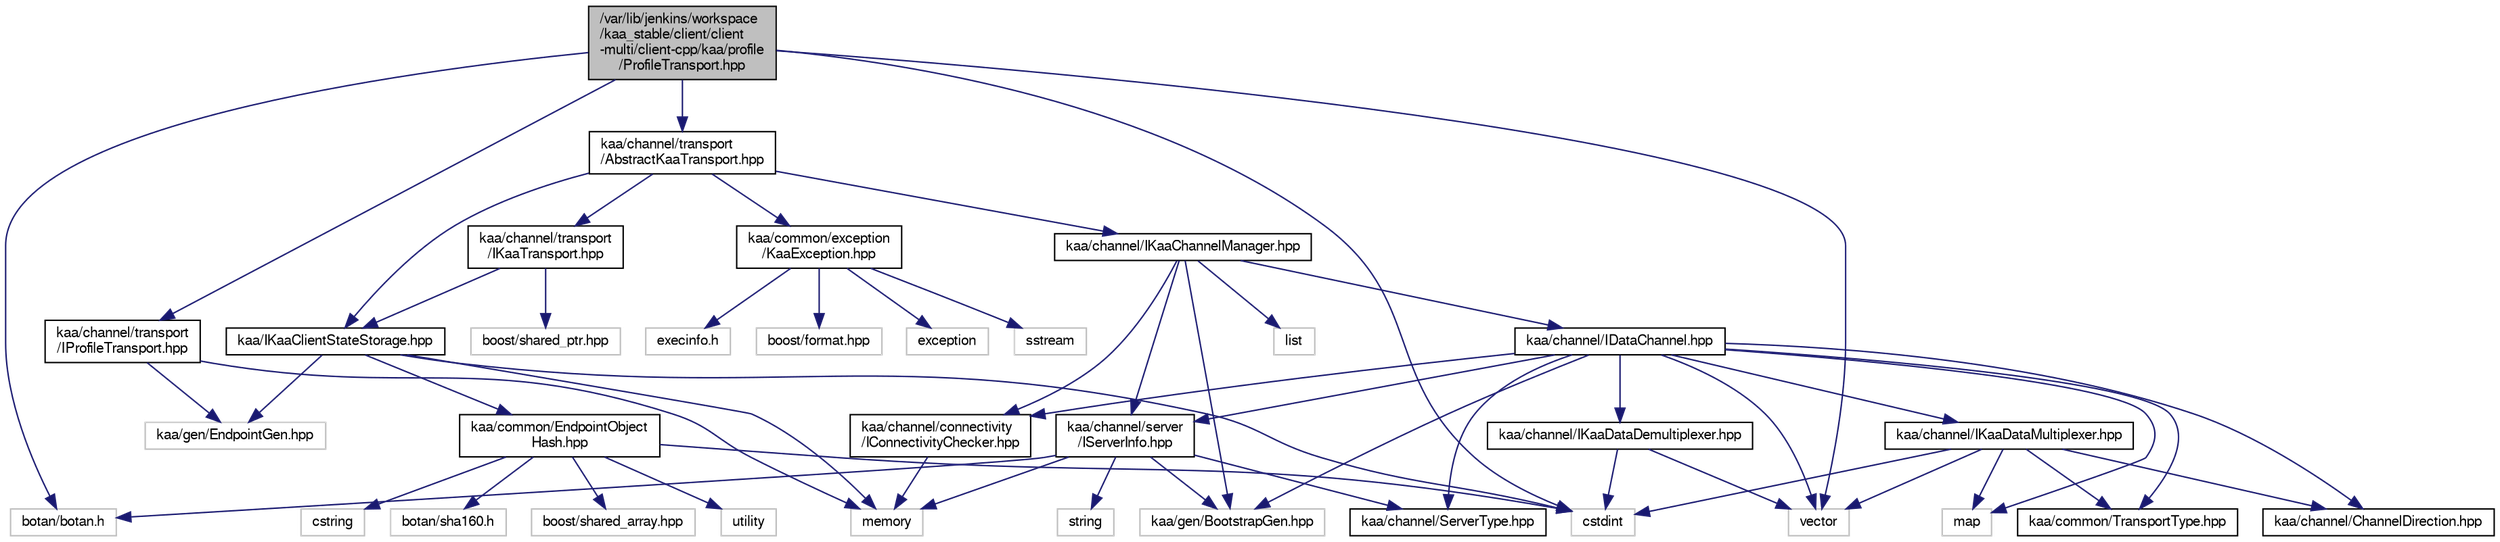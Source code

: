 digraph "/var/lib/jenkins/workspace/kaa_stable/client/client-multi/client-cpp/kaa/profile/ProfileTransport.hpp"
{
  bgcolor="transparent";
  edge [fontname="FreeSans",fontsize="10",labelfontname="FreeSans",labelfontsize="10"];
  node [fontname="FreeSans",fontsize="10",shape=record];
  Node1 [label="/var/lib/jenkins/workspace\l/kaa_stable/client/client\l-multi/client-cpp/kaa/profile\l/ProfileTransport.hpp",height=0.2,width=0.4,color="black", fillcolor="grey75", style="filled" fontcolor="black"];
  Node1 -> Node2 [color="midnightblue",fontsize="10",style="solid",fontname="FreeSans"];
  Node2 [label="vector",height=0.2,width=0.4,color="grey75"];
  Node1 -> Node3 [color="midnightblue",fontsize="10",style="solid",fontname="FreeSans"];
  Node3 [label="cstdint",height=0.2,width=0.4,color="grey75"];
  Node1 -> Node4 [color="midnightblue",fontsize="10",style="solid",fontname="FreeSans"];
  Node4 [label="botan/botan.h",height=0.2,width=0.4,color="grey75"];
  Node1 -> Node5 [color="midnightblue",fontsize="10",style="solid",fontname="FreeSans"];
  Node5 [label="kaa/channel/transport\l/IProfileTransport.hpp",height=0.2,width=0.4,color="black",URL="$IProfileTransport_8hpp.html"];
  Node5 -> Node6 [color="midnightblue",fontsize="10",style="solid",fontname="FreeSans"];
  Node6 [label="memory",height=0.2,width=0.4,color="grey75"];
  Node5 -> Node7 [color="midnightblue",fontsize="10",style="solid",fontname="FreeSans"];
  Node7 [label="kaa/gen/EndpointGen.hpp",height=0.2,width=0.4,color="grey75"];
  Node1 -> Node8 [color="midnightblue",fontsize="10",style="solid",fontname="FreeSans"];
  Node8 [label="kaa/channel/transport\l/AbstractKaaTransport.hpp",height=0.2,width=0.4,color="black",URL="$AbstractKaaTransport_8hpp.html"];
  Node8 -> Node9 [color="midnightblue",fontsize="10",style="solid",fontname="FreeSans"];
  Node9 [label="kaa/channel/transport\l/IKaaTransport.hpp",height=0.2,width=0.4,color="black",URL="$IKaaTransport_8hpp.html"];
  Node9 -> Node10 [color="midnightblue",fontsize="10",style="solid",fontname="FreeSans"];
  Node10 [label="kaa/IKaaClientStateStorage.hpp",height=0.2,width=0.4,color="black",URL="$IKaaClientStateStorage_8hpp.html"];
  Node10 -> Node3 [color="midnightblue",fontsize="10",style="solid",fontname="FreeSans"];
  Node10 -> Node6 [color="midnightblue",fontsize="10",style="solid",fontname="FreeSans"];
  Node10 -> Node7 [color="midnightblue",fontsize="10",style="solid",fontname="FreeSans"];
  Node10 -> Node11 [color="midnightblue",fontsize="10",style="solid",fontname="FreeSans"];
  Node11 [label="kaa/common/EndpointObject\lHash.hpp",height=0.2,width=0.4,color="black",URL="$EndpointObjectHash_8hpp.html"];
  Node11 -> Node12 [color="midnightblue",fontsize="10",style="solid",fontname="FreeSans"];
  Node12 [label="utility",height=0.2,width=0.4,color="grey75"];
  Node11 -> Node13 [color="midnightblue",fontsize="10",style="solid",fontname="FreeSans"];
  Node13 [label="cstring",height=0.2,width=0.4,color="grey75"];
  Node11 -> Node14 [color="midnightblue",fontsize="10",style="solid",fontname="FreeSans"];
  Node14 [label="botan/sha160.h",height=0.2,width=0.4,color="grey75"];
  Node11 -> Node3 [color="midnightblue",fontsize="10",style="solid",fontname="FreeSans"];
  Node11 -> Node15 [color="midnightblue",fontsize="10",style="solid",fontname="FreeSans"];
  Node15 [label="boost/shared_array.hpp",height=0.2,width=0.4,color="grey75"];
  Node9 -> Node16 [color="midnightblue",fontsize="10",style="solid",fontname="FreeSans"];
  Node16 [label="boost/shared_ptr.hpp",height=0.2,width=0.4,color="grey75"];
  Node8 -> Node17 [color="midnightblue",fontsize="10",style="solid",fontname="FreeSans"];
  Node17 [label="kaa/channel/IKaaChannelManager.hpp",height=0.2,width=0.4,color="black",URL="$IKaaChannelManager_8hpp.html"];
  Node17 -> Node18 [color="midnightblue",fontsize="10",style="solid",fontname="FreeSans"];
  Node18 [label="list",height=0.2,width=0.4,color="grey75"];
  Node17 -> Node19 [color="midnightblue",fontsize="10",style="solid",fontname="FreeSans"];
  Node19 [label="kaa/gen/BootstrapGen.hpp",height=0.2,width=0.4,color="grey75"];
  Node17 -> Node20 [color="midnightblue",fontsize="10",style="solid",fontname="FreeSans"];
  Node20 [label="kaa/channel/IDataChannel.hpp",height=0.2,width=0.4,color="black",URL="$IDataChannel_8hpp.html"];
  Node20 -> Node2 [color="midnightblue",fontsize="10",style="solid",fontname="FreeSans"];
  Node20 -> Node21 [color="midnightblue",fontsize="10",style="solid",fontname="FreeSans"];
  Node21 [label="map",height=0.2,width=0.4,color="grey75"];
  Node20 -> Node19 [color="midnightblue",fontsize="10",style="solid",fontname="FreeSans"];
  Node20 -> Node22 [color="midnightblue",fontsize="10",style="solid",fontname="FreeSans"];
  Node22 [label="kaa/common/TransportType.hpp",height=0.2,width=0.4,color="black",URL="$TransportType_8hpp.html"];
  Node20 -> Node23 [color="midnightblue",fontsize="10",style="solid",fontname="FreeSans"];
  Node23 [label="kaa/channel/ChannelDirection.hpp",height=0.2,width=0.4,color="black",URL="$ChannelDirection_8hpp.html"];
  Node20 -> Node24 [color="midnightblue",fontsize="10",style="solid",fontname="FreeSans"];
  Node24 [label="kaa/channel/server\l/IServerInfo.hpp",height=0.2,width=0.4,color="black",URL="$IServerInfo_8hpp.html"];
  Node24 -> Node25 [color="midnightblue",fontsize="10",style="solid",fontname="FreeSans"];
  Node25 [label="string",height=0.2,width=0.4,color="grey75"];
  Node24 -> Node6 [color="midnightblue",fontsize="10",style="solid",fontname="FreeSans"];
  Node24 -> Node4 [color="midnightblue",fontsize="10",style="solid",fontname="FreeSans"];
  Node24 -> Node19 [color="midnightblue",fontsize="10",style="solid",fontname="FreeSans"];
  Node24 -> Node26 [color="midnightblue",fontsize="10",style="solid",fontname="FreeSans"];
  Node26 [label="kaa/channel/ServerType.hpp",height=0.2,width=0.4,color="black",URL="$ServerType_8hpp.html"];
  Node20 -> Node27 [color="midnightblue",fontsize="10",style="solid",fontname="FreeSans"];
  Node27 [label="kaa/channel/IKaaDataMultiplexer.hpp",height=0.2,width=0.4,color="black",URL="$IKaaDataMultiplexer_8hpp.html"];
  Node27 -> Node3 [color="midnightblue",fontsize="10",style="solid",fontname="FreeSans"];
  Node27 -> Node21 [color="midnightblue",fontsize="10",style="solid",fontname="FreeSans"];
  Node27 -> Node2 [color="midnightblue",fontsize="10",style="solid",fontname="FreeSans"];
  Node27 -> Node22 [color="midnightblue",fontsize="10",style="solid",fontname="FreeSans"];
  Node27 -> Node23 [color="midnightblue",fontsize="10",style="solid",fontname="FreeSans"];
  Node20 -> Node28 [color="midnightblue",fontsize="10",style="solid",fontname="FreeSans"];
  Node28 [label="kaa/channel/IKaaDataDemultiplexer.hpp",height=0.2,width=0.4,color="black",URL="$IKaaDataDemultiplexer_8hpp.html"];
  Node28 -> Node3 [color="midnightblue",fontsize="10",style="solid",fontname="FreeSans"];
  Node28 -> Node2 [color="midnightblue",fontsize="10",style="solid",fontname="FreeSans"];
  Node20 -> Node26 [color="midnightblue",fontsize="10",style="solid",fontname="FreeSans"];
  Node20 -> Node29 [color="midnightblue",fontsize="10",style="solid",fontname="FreeSans"];
  Node29 [label="kaa/channel/connectivity\l/IConnectivityChecker.hpp",height=0.2,width=0.4,color="black",URL="$IConnectivityChecker_8hpp.html"];
  Node29 -> Node6 [color="midnightblue",fontsize="10",style="solid",fontname="FreeSans"];
  Node17 -> Node24 [color="midnightblue",fontsize="10",style="solid",fontname="FreeSans"];
  Node17 -> Node29 [color="midnightblue",fontsize="10",style="solid",fontname="FreeSans"];
  Node8 -> Node30 [color="midnightblue",fontsize="10",style="solid",fontname="FreeSans"];
  Node30 [label="kaa/common/exception\l/KaaException.hpp",height=0.2,width=0.4,color="black",URL="$KaaException_8hpp.html"];
  Node30 -> Node31 [color="midnightblue",fontsize="10",style="solid",fontname="FreeSans"];
  Node31 [label="boost/format.hpp",height=0.2,width=0.4,color="grey75"];
  Node30 -> Node32 [color="midnightblue",fontsize="10",style="solid",fontname="FreeSans"];
  Node32 [label="exception",height=0.2,width=0.4,color="grey75"];
  Node30 -> Node33 [color="midnightblue",fontsize="10",style="solid",fontname="FreeSans"];
  Node33 [label="sstream",height=0.2,width=0.4,color="grey75"];
  Node30 -> Node34 [color="midnightblue",fontsize="10",style="solid",fontname="FreeSans"];
  Node34 [label="execinfo.h",height=0.2,width=0.4,color="grey75"];
  Node8 -> Node10 [color="midnightblue",fontsize="10",style="solid",fontname="FreeSans"];
}
